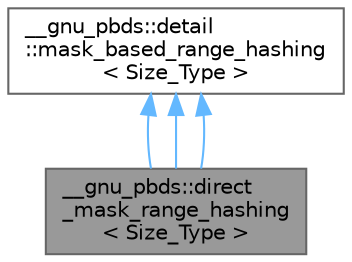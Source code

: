 digraph "__gnu_pbds::direct_mask_range_hashing&lt; Size_Type &gt;"
{
 // LATEX_PDF_SIZE
  bgcolor="transparent";
  edge [fontname=Helvetica,fontsize=10,labelfontname=Helvetica,labelfontsize=10];
  node [fontname=Helvetica,fontsize=10,shape=box,height=0.2,width=0.4];
  Node1 [id="Node000001",label="__gnu_pbds::direct\l_mask_range_hashing\l\< Size_Type \>",height=0.2,width=0.4,color="gray40", fillcolor="grey60", style="filled", fontcolor="black",tooltip="A mask range-hashing class (uses a bitmask)."];
  Node2 -> Node1 [id="edge1_Node000001_Node000002",dir="back",color="steelblue1",style="solid",tooltip=" "];
  Node2 [id="Node000002",label="__gnu_pbds::detail\l::mask_based_range_hashing\l\< Size_Type \>",height=0.2,width=0.4,color="gray40", fillcolor="white", style="filled",URL="$class____gnu__pbds_1_1detail_1_1mask__based__range__hashing.html",tooltip="Range hashing policy."];
  Node2 -> Node1 [id="edge2_Node000001_Node000002",dir="back",color="steelblue1",style="solid",tooltip=" "];
  Node2 -> Node1 [id="edge3_Node000001_Node000002",dir="back",color="steelblue1",style="solid",tooltip=" "];
}
